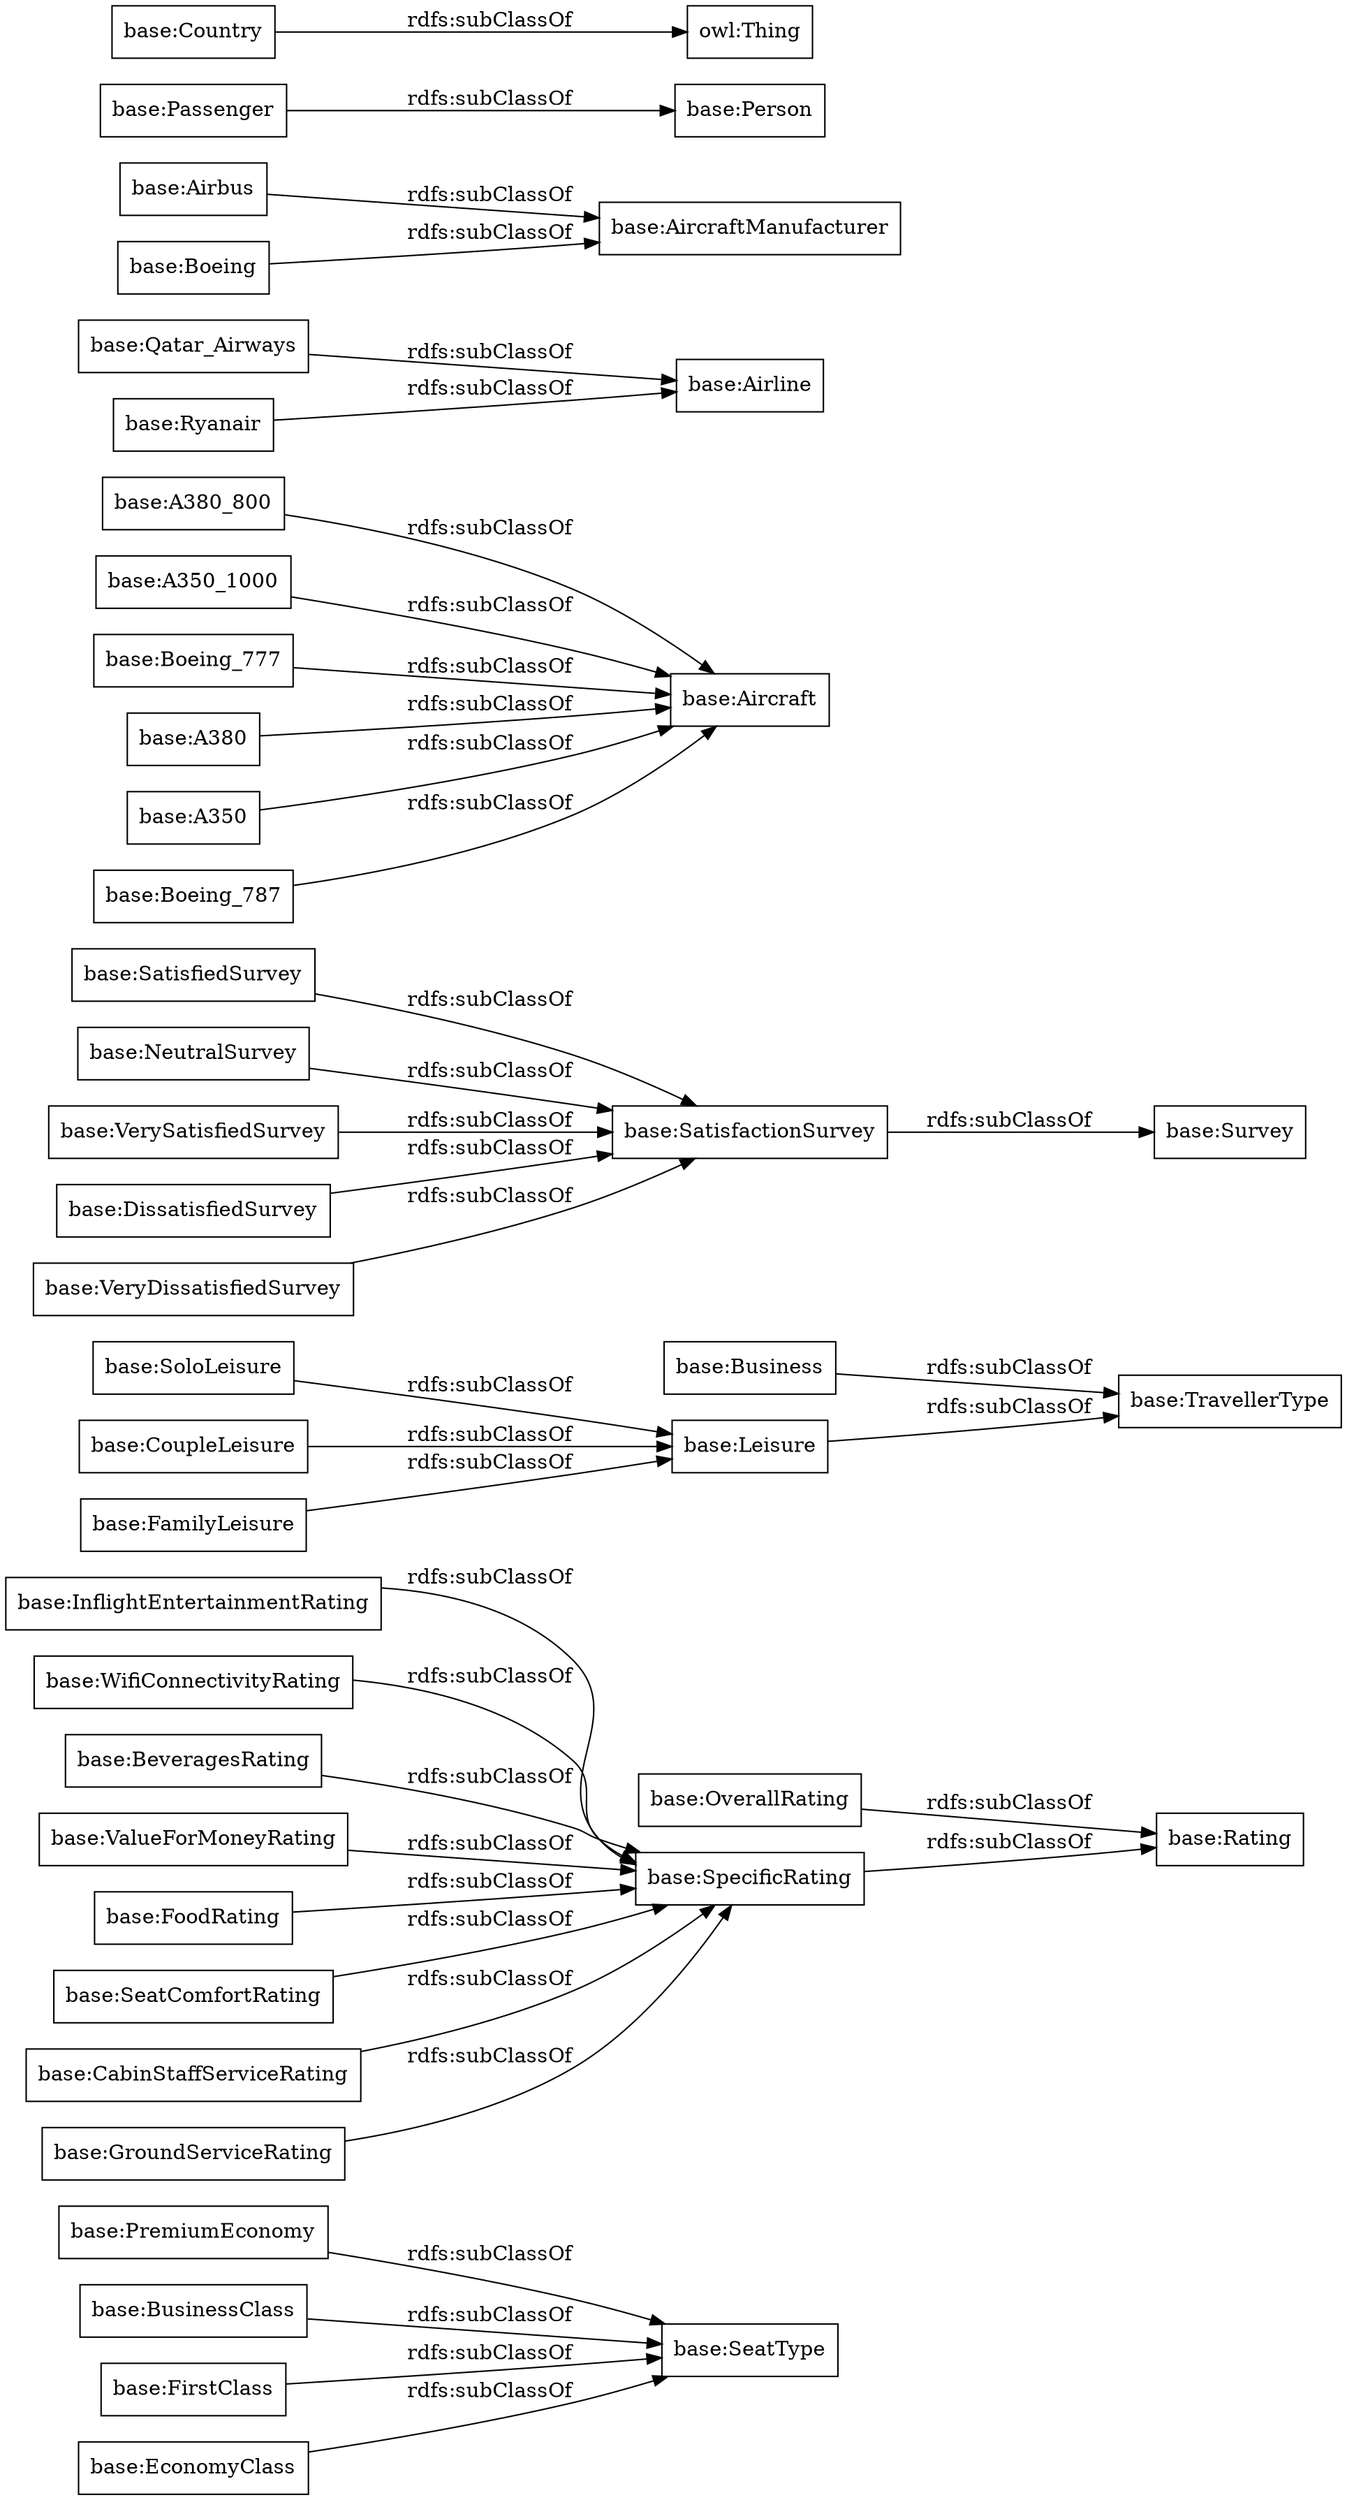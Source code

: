 digraph ar2dtool_diagram { 
rankdir=LR;
size="1000"
node [shape = rectangle, color="black"]; "base:PremiumEconomy" "base:OverallRating" "base:Business" "base:InflightEntertainmentRating" "base:SatisfiedSurvey" "base:A380_800" "base:NeutralSurvey" "base:Airline" "base:A350_1000" "base:AircraftManufacturer" "base:Aircraft" "base:WifiConnectivityRating" "base:Qatar_Airways" "base:VerySatisfiedSurvey" "base:BeveragesRating" "base:ValueForMoneyRating" "base:FoodRating" "base:SeatComfortRating" "base:SoloLeisure" "base:Ryanair" "base:SpecificRating" "base:BusinessClass" "base:Boeing_777" "base:Airbus" "base:DissatisfiedSurvey" "base:FirstClass" "base:SatisfactionSurvey" "base:Survey" "base:Person" "base:TravellerType" "base:Rating" "base:CabinStaffServiceRating" "base:SeatType" "base:EconomyClass" "base:Country" "base:Passenger" "base:VeryDissatisfiedSurvey" "base:Boeing" "base:A380" "base:A350" "base:Leisure" "base:GroundServiceRating" "base:CoupleLeisure" "base:Boeing_787" "base:FamilyLeisure" ; /*classes style*/
	"base:Boeing_777" -> "base:Aircraft" [ label = "rdfs:subClassOf" ];
	"base:CabinStaffServiceRating" -> "base:SpecificRating" [ label = "rdfs:subClassOf" ];
	"base:Leisure" -> "base:TravellerType" [ label = "rdfs:subClassOf" ];
	"base:Country" -> "owl:Thing" [ label = "rdfs:subClassOf" ];
	"base:ValueForMoneyRating" -> "base:SpecificRating" [ label = "rdfs:subClassOf" ];
	"base:Ryanair" -> "base:Airline" [ label = "rdfs:subClassOf" ];
	"base:Qatar_Airways" -> "base:Airline" [ label = "rdfs:subClassOf" ];
	"base:Business" -> "base:TravellerType" [ label = "rdfs:subClassOf" ];
	"base:A350" -> "base:Aircraft" [ label = "rdfs:subClassOf" ];
	"base:VerySatisfiedSurvey" -> "base:SatisfactionSurvey" [ label = "rdfs:subClassOf" ];
	"base:A350_1000" -> "base:Aircraft" [ label = "rdfs:subClassOf" ];
	"base:BeveragesRating" -> "base:SpecificRating" [ label = "rdfs:subClassOf" ];
	"base:SpecificRating" -> "base:Rating" [ label = "rdfs:subClassOf" ];
	"base:WifiConnectivityRating" -> "base:SpecificRating" [ label = "rdfs:subClassOf" ];
	"base:FoodRating" -> "base:SpecificRating" [ label = "rdfs:subClassOf" ];
	"base:OverallRating" -> "base:Rating" [ label = "rdfs:subClassOf" ];
	"base:SeatComfortRating" -> "base:SpecificRating" [ label = "rdfs:subClassOf" ];
	"base:Passenger" -> "base:Person" [ label = "rdfs:subClassOf" ];
	"base:EconomyClass" -> "base:SeatType" [ label = "rdfs:subClassOf" ];
	"base:NeutralSurvey" -> "base:SatisfactionSurvey" [ label = "rdfs:subClassOf" ];
	"base:SatisfiedSurvey" -> "base:SatisfactionSurvey" [ label = "rdfs:subClassOf" ];
	"base:InflightEntertainmentRating" -> "base:SpecificRating" [ label = "rdfs:subClassOf" ];
	"base:DissatisfiedSurvey" -> "base:SatisfactionSurvey" [ label = "rdfs:subClassOf" ];
	"base:Airbus" -> "base:AircraftManufacturer" [ label = "rdfs:subClassOf" ];
	"base:PremiumEconomy" -> "base:SeatType" [ label = "rdfs:subClassOf" ];
	"base:GroundServiceRating" -> "base:SpecificRating" [ label = "rdfs:subClassOf" ];
	"base:VeryDissatisfiedSurvey" -> "base:SatisfactionSurvey" [ label = "rdfs:subClassOf" ];
	"base:CoupleLeisure" -> "base:Leisure" [ label = "rdfs:subClassOf" ];
	"base:BusinessClass" -> "base:SeatType" [ label = "rdfs:subClassOf" ];
	"base:FirstClass" -> "base:SeatType" [ label = "rdfs:subClassOf" ];
	"base:A380_800" -> "base:Aircraft" [ label = "rdfs:subClassOf" ];
	"base:SatisfactionSurvey" -> "base:Survey" [ label = "rdfs:subClassOf" ];
	"base:Boeing_787" -> "base:Aircraft" [ label = "rdfs:subClassOf" ];
	"base:SoloLeisure" -> "base:Leisure" [ label = "rdfs:subClassOf" ];
	"base:FamilyLeisure" -> "base:Leisure" [ label = "rdfs:subClassOf" ];
	"base:A380" -> "base:Aircraft" [ label = "rdfs:subClassOf" ];
	"base:Boeing" -> "base:AircraftManufacturer" [ label = "rdfs:subClassOf" ];

}
